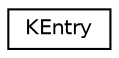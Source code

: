 digraph "Graphical Class Hierarchy"
{
  edge [fontname="Helvetica",fontsize="10",labelfontname="Helvetica",labelfontsize="10"];
  node [fontname="Helvetica",fontsize="10",shape=record];
  rankdir="LR";
  Node0 [label="KEntry",height=0.2,width=0.4,color="black", fillcolor="white", style="filled",URL="$structKEntry.html",tooltip="map/dict/list config node entry. "];
}
